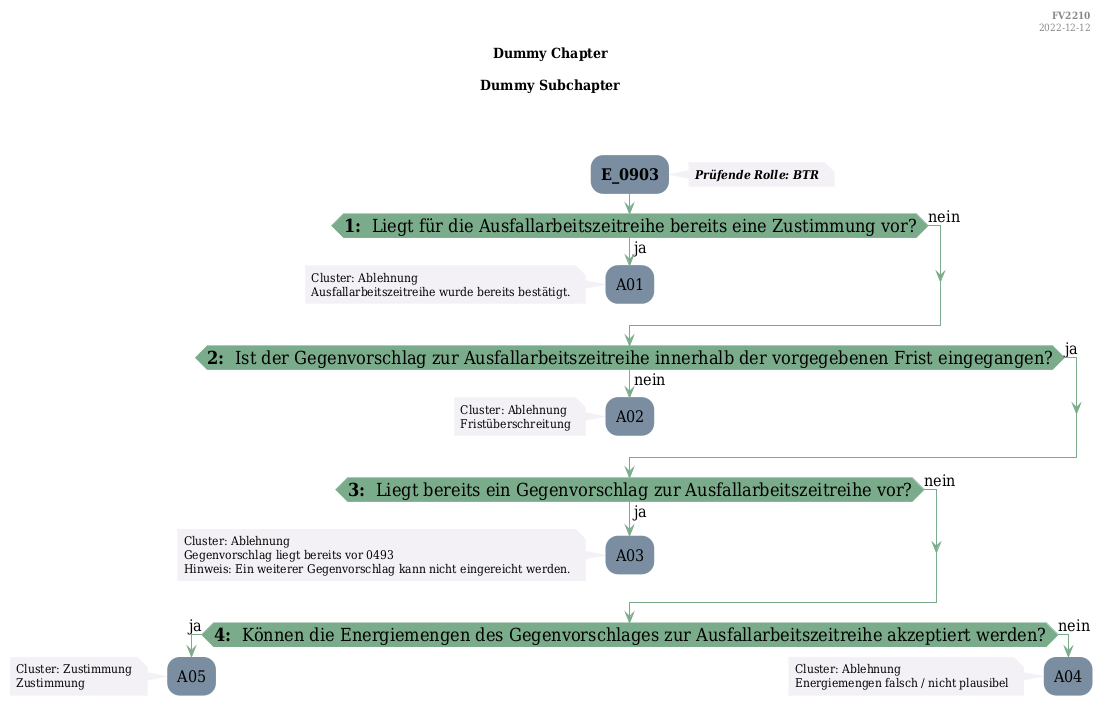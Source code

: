 @startuml
skinparam Shadowing false
skinparam NoteBorderColor #f3f1f6
skinparam NoteBackgroundColor #f3f1f6
skinparam NoteFontSize 12
skinparam ActivityBorderColor none
skinparam ActivityBackgroundColor #7a8da1
skinparam ActivityFontSize 16
skinparam ArrowColor #7aab8a
skinparam ArrowFontSize 16
skinparam ActivityDiamondBackgroundColor #7aab8a
skinparam ActivityDiamondBorderColor #7aab8a
skinparam ActivityDiamondFontSize 18
skinparam defaultFontName DejaVu Serif Condensed
skinparam ActivityEndColor #669580

header
<b>FV2210
2022-12-12
endheader

title
Dummy Chapter

Dummy Subchapter



end title
:<b>E_0903</b>;
note right
<b><i>Prüfende Rolle: BTR
end note

if (<b>1: </b> Liegt für die Ausfallarbeitszeitreihe bereits eine Zustimmung vor?) then (ja)
    :A01;
    note left
        Cluster: Ablehnung
        Ausfallarbeitszeitreihe wurde bereits bestätigt.
    endnote
    kill;
else (nein)
endif
if (<b>2: </b> Ist der Gegenvorschlag zur Ausfallarbeitszeitreihe innerhalb der vorgegebenen Frist eingegangen?) then (ja)
else (nein)
    :A02;
    note left
        Cluster: Ablehnung
        Fristüberschreitung
    endnote
    kill;
endif
if (<b>3: </b> Liegt bereits ein Gegenvorschlag zur Ausfallarbeitszeitreihe vor?) then (ja)
    :A03;
    note left
        Cluster: Ablehnung
        Gegenvorschlag liegt bereits vor 0493
        Hinweis: Ein weiterer Gegenvorschlag kann nicht eingereicht werden.
    endnote
    kill;
else (nein)
endif
if (<b>4: </b> Können die Energiemengen des Gegenvorschlages zur Ausfallarbeitszeitreihe akzeptiert werden?) then (ja)
    :A05;
    note left
        Cluster: Zustimmung
        Zustimmung
    endnote
    kill;
else (nein)
    :A04;
    note left
        Cluster: Ablehnung
        Energiemengen falsch / nicht plausibel
    endnote
    kill;
endif

@enduml
